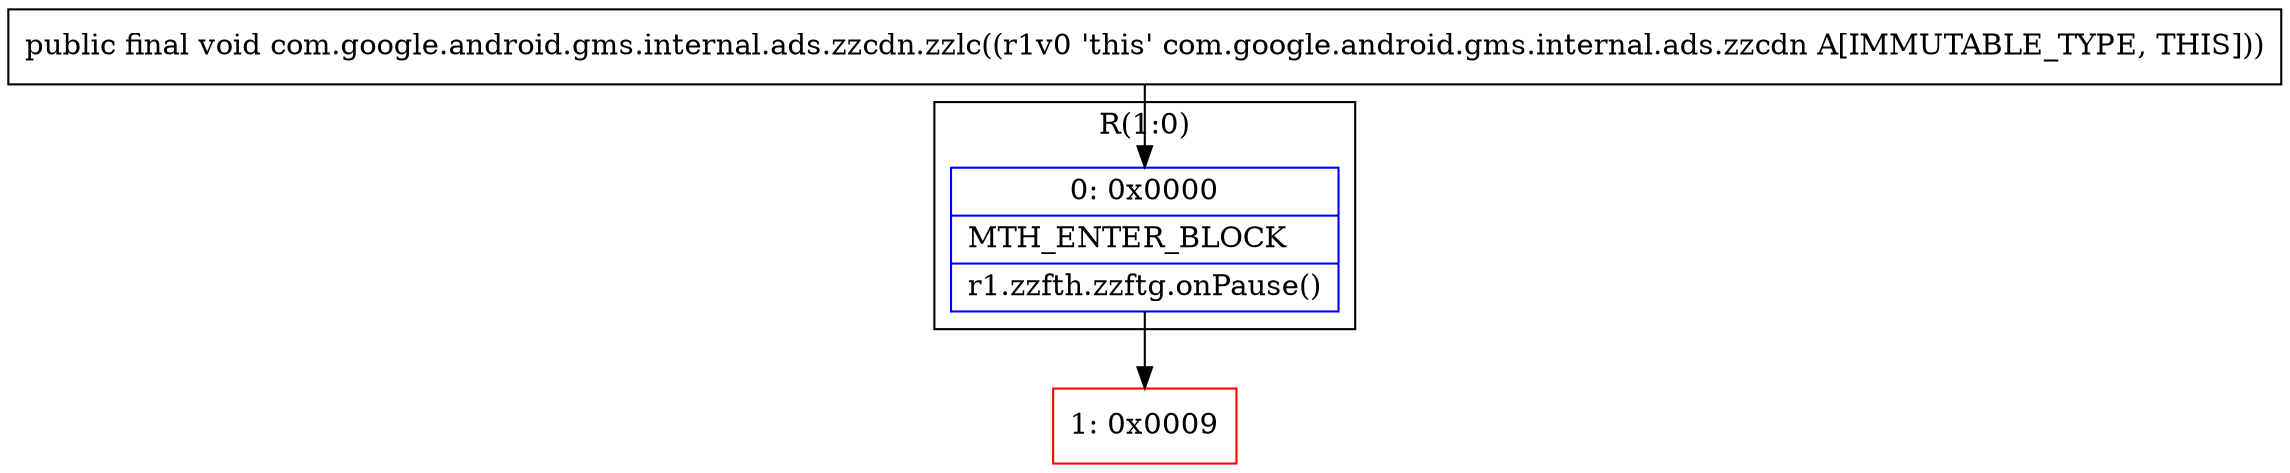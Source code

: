 digraph "CFG forcom.google.android.gms.internal.ads.zzcdn.zzlc()V" {
subgraph cluster_Region_165041897 {
label = "R(1:0)";
node [shape=record,color=blue];
Node_0 [shape=record,label="{0\:\ 0x0000|MTH_ENTER_BLOCK\l|r1.zzfth.zzftg.onPause()\l}"];
}
Node_1 [shape=record,color=red,label="{1\:\ 0x0009}"];
MethodNode[shape=record,label="{public final void com.google.android.gms.internal.ads.zzcdn.zzlc((r1v0 'this' com.google.android.gms.internal.ads.zzcdn A[IMMUTABLE_TYPE, THIS])) }"];
MethodNode -> Node_0;
Node_0 -> Node_1;
}

